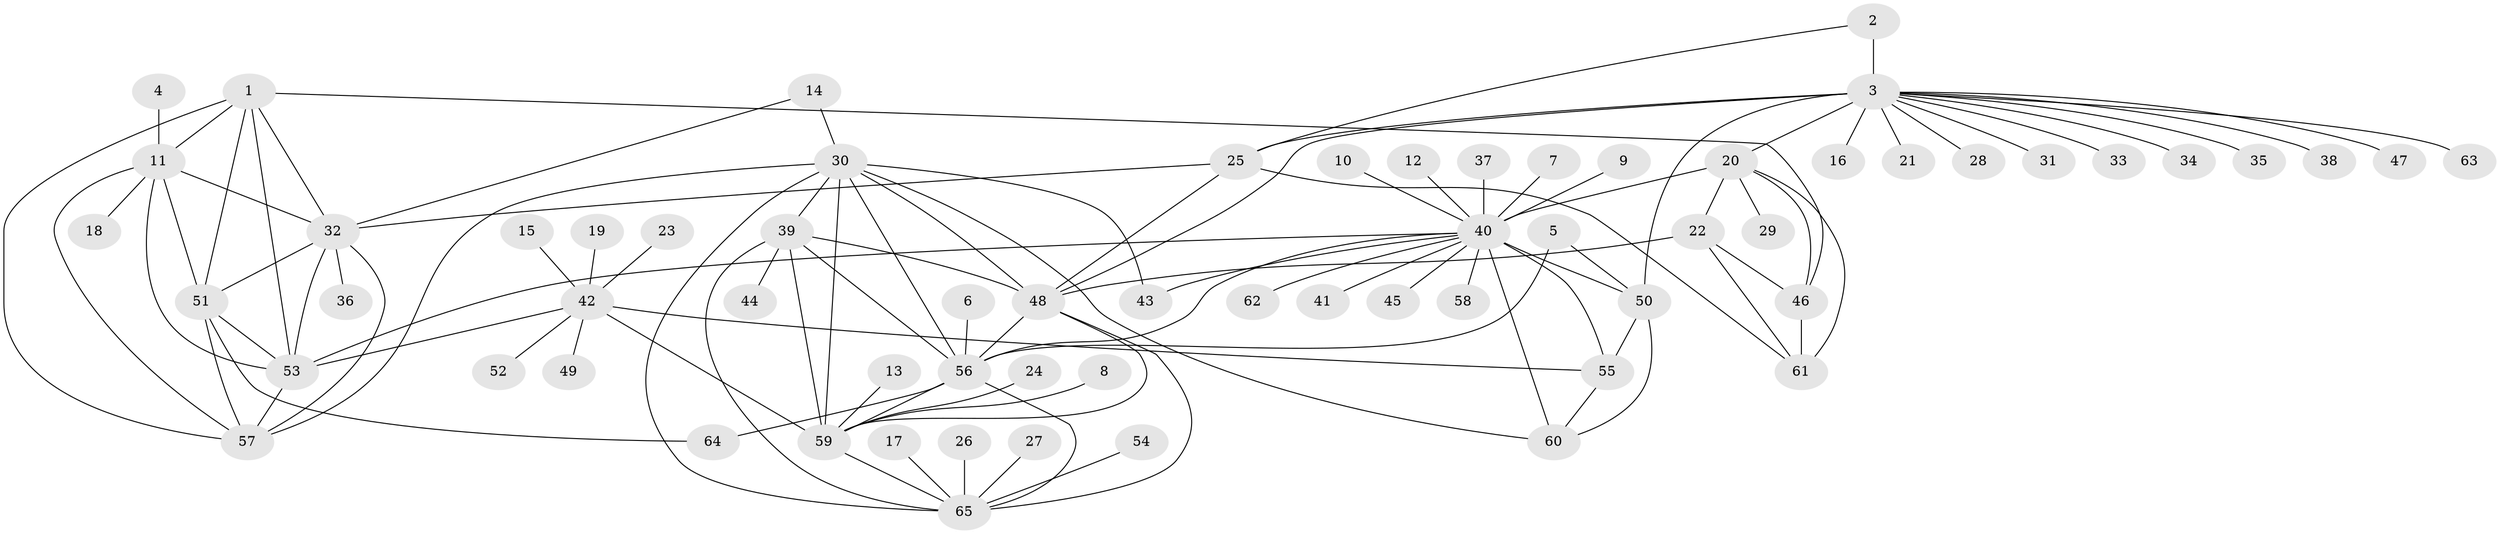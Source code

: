 // original degree distribution, {7: 0.031746031746031744, 13: 0.007936507936507936, 9: 0.05555555555555555, 8: 0.03968253968253968, 11: 0.023809523809523808, 10: 0.015873015873015872, 6: 0.031746031746031744, 5: 0.031746031746031744, 12: 0.007936507936507936, 1: 0.5714285714285714, 2: 0.12698412698412698, 3: 0.03968253968253968, 4: 0.015873015873015872}
// Generated by graph-tools (version 1.1) at 2025/50/03/09/25 03:50:34]
// undirected, 65 vertices, 106 edges
graph export_dot {
graph [start="1"]
  node [color=gray90,style=filled];
  1;
  2;
  3;
  4;
  5;
  6;
  7;
  8;
  9;
  10;
  11;
  12;
  13;
  14;
  15;
  16;
  17;
  18;
  19;
  20;
  21;
  22;
  23;
  24;
  25;
  26;
  27;
  28;
  29;
  30;
  31;
  32;
  33;
  34;
  35;
  36;
  37;
  38;
  39;
  40;
  41;
  42;
  43;
  44;
  45;
  46;
  47;
  48;
  49;
  50;
  51;
  52;
  53;
  54;
  55;
  56;
  57;
  58;
  59;
  60;
  61;
  62;
  63;
  64;
  65;
  1 -- 11 [weight=1.0];
  1 -- 32 [weight=1.0];
  1 -- 46 [weight=1.0];
  1 -- 51 [weight=1.0];
  1 -- 53 [weight=1.0];
  1 -- 57 [weight=1.0];
  2 -- 3 [weight=4.0];
  2 -- 25 [weight=1.0];
  3 -- 16 [weight=1.0];
  3 -- 20 [weight=1.0];
  3 -- 21 [weight=1.0];
  3 -- 25 [weight=4.0];
  3 -- 28 [weight=1.0];
  3 -- 31 [weight=1.0];
  3 -- 33 [weight=1.0];
  3 -- 34 [weight=1.0];
  3 -- 35 [weight=1.0];
  3 -- 38 [weight=1.0];
  3 -- 47 [weight=1.0];
  3 -- 48 [weight=1.0];
  3 -- 50 [weight=1.0];
  3 -- 63 [weight=1.0];
  4 -- 11 [weight=1.0];
  5 -- 50 [weight=1.0];
  5 -- 56 [weight=1.0];
  6 -- 56 [weight=1.0];
  7 -- 40 [weight=1.0];
  8 -- 59 [weight=1.0];
  9 -- 40 [weight=1.0];
  10 -- 40 [weight=1.0];
  11 -- 18 [weight=1.0];
  11 -- 32 [weight=1.0];
  11 -- 51 [weight=1.0];
  11 -- 53 [weight=1.0];
  11 -- 57 [weight=1.0];
  12 -- 40 [weight=1.0];
  13 -- 59 [weight=1.0];
  14 -- 30 [weight=1.0];
  14 -- 32 [weight=1.0];
  15 -- 42 [weight=1.0];
  17 -- 65 [weight=1.0];
  19 -- 42 [weight=1.0];
  20 -- 22 [weight=1.0];
  20 -- 29 [weight=1.0];
  20 -- 40 [weight=1.0];
  20 -- 46 [weight=3.0];
  20 -- 61 [weight=1.0];
  22 -- 46 [weight=3.0];
  22 -- 48 [weight=1.0];
  22 -- 61 [weight=1.0];
  23 -- 42 [weight=1.0];
  24 -- 59 [weight=1.0];
  25 -- 32 [weight=1.0];
  25 -- 48 [weight=1.0];
  25 -- 61 [weight=1.0];
  26 -- 65 [weight=1.0];
  27 -- 65 [weight=1.0];
  30 -- 39 [weight=1.0];
  30 -- 43 [weight=1.0];
  30 -- 48 [weight=1.0];
  30 -- 56 [weight=1.0];
  30 -- 57 [weight=1.0];
  30 -- 59 [weight=1.0];
  30 -- 60 [weight=1.0];
  30 -- 65 [weight=1.0];
  32 -- 36 [weight=1.0];
  32 -- 51 [weight=1.0];
  32 -- 53 [weight=1.0];
  32 -- 57 [weight=1.0];
  37 -- 40 [weight=1.0];
  39 -- 44 [weight=1.0];
  39 -- 48 [weight=1.0];
  39 -- 56 [weight=1.0];
  39 -- 59 [weight=1.0];
  39 -- 65 [weight=1.0];
  40 -- 41 [weight=1.0];
  40 -- 43 [weight=1.0];
  40 -- 45 [weight=1.0];
  40 -- 50 [weight=3.0];
  40 -- 53 [weight=1.0];
  40 -- 55 [weight=3.0];
  40 -- 56 [weight=1.0];
  40 -- 58 [weight=1.0];
  40 -- 60 [weight=3.0];
  40 -- 62 [weight=1.0];
  42 -- 49 [weight=1.0];
  42 -- 52 [weight=1.0];
  42 -- 53 [weight=1.0];
  42 -- 55 [weight=1.0];
  42 -- 59 [weight=1.0];
  46 -- 61 [weight=3.0];
  48 -- 56 [weight=1.0];
  48 -- 59 [weight=1.0];
  48 -- 65 [weight=1.0];
  50 -- 55 [weight=1.0];
  50 -- 60 [weight=1.0];
  51 -- 53 [weight=1.0];
  51 -- 57 [weight=1.0];
  51 -- 64 [weight=1.0];
  53 -- 57 [weight=1.0];
  54 -- 65 [weight=1.0];
  55 -- 60 [weight=1.0];
  56 -- 59 [weight=1.0];
  56 -- 64 [weight=1.0];
  56 -- 65 [weight=1.0];
  59 -- 65 [weight=1.0];
}
